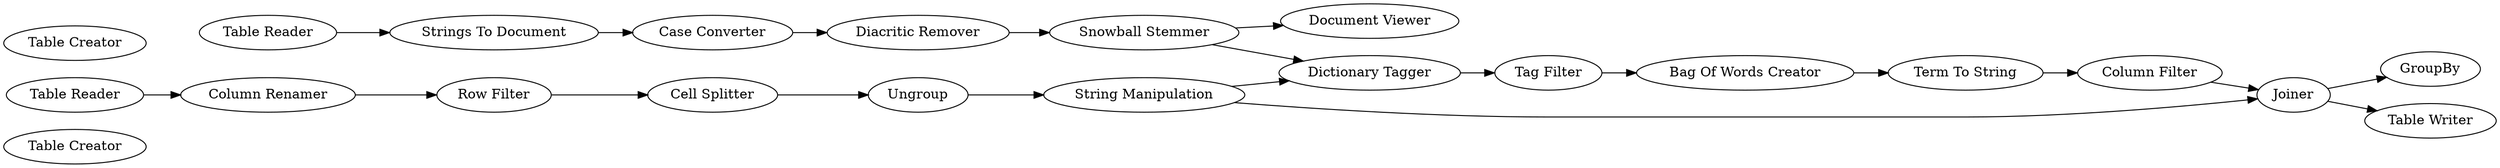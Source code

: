 digraph {
	1 [label="Table Creator"]
	2 [label="Cell Splitter"]
	3 [label=Ungroup]
	4 [label="Table Creator"]
	5 [label="Strings To Document"]
	6 [label="Case Converter"]
	9 [label="String Manipulation"]
	10 [label="Dictionary Tagger"]
	12 [label="Tag Filter"]
	13 [label="Bag Of Words Creator"]
	14 [label="Term To String"]
	15 [label=Joiner]
	16 [label="Diacritic Remover"]
	18 [label=GroupBy]
	19 [label="Document Viewer"]
	20 [label="Column Filter"]
	21 [label="Snowball Stemmer"]
	1684 [label="Table Reader"]
	2024 [label="Table Reader"]
	2025 [label="Column Renamer"]
	2026 [label="Row Filter"]
	2027 [label="Table Writer"]
	2 -> 3
	3 -> 9
	5 -> 6
	6 -> 16
	9 -> 10
	9 -> 15
	10 -> 12
	12 -> 13
	13 -> 14
	14 -> 20
	15 -> 18
	15 -> 2027
	16 -> 21
	20 -> 15
	21 -> 19
	21 -> 10
	1684 -> 2025
	2024 -> 5
	2025 -> 2026
	2026 -> 2
	rankdir=LR
}
